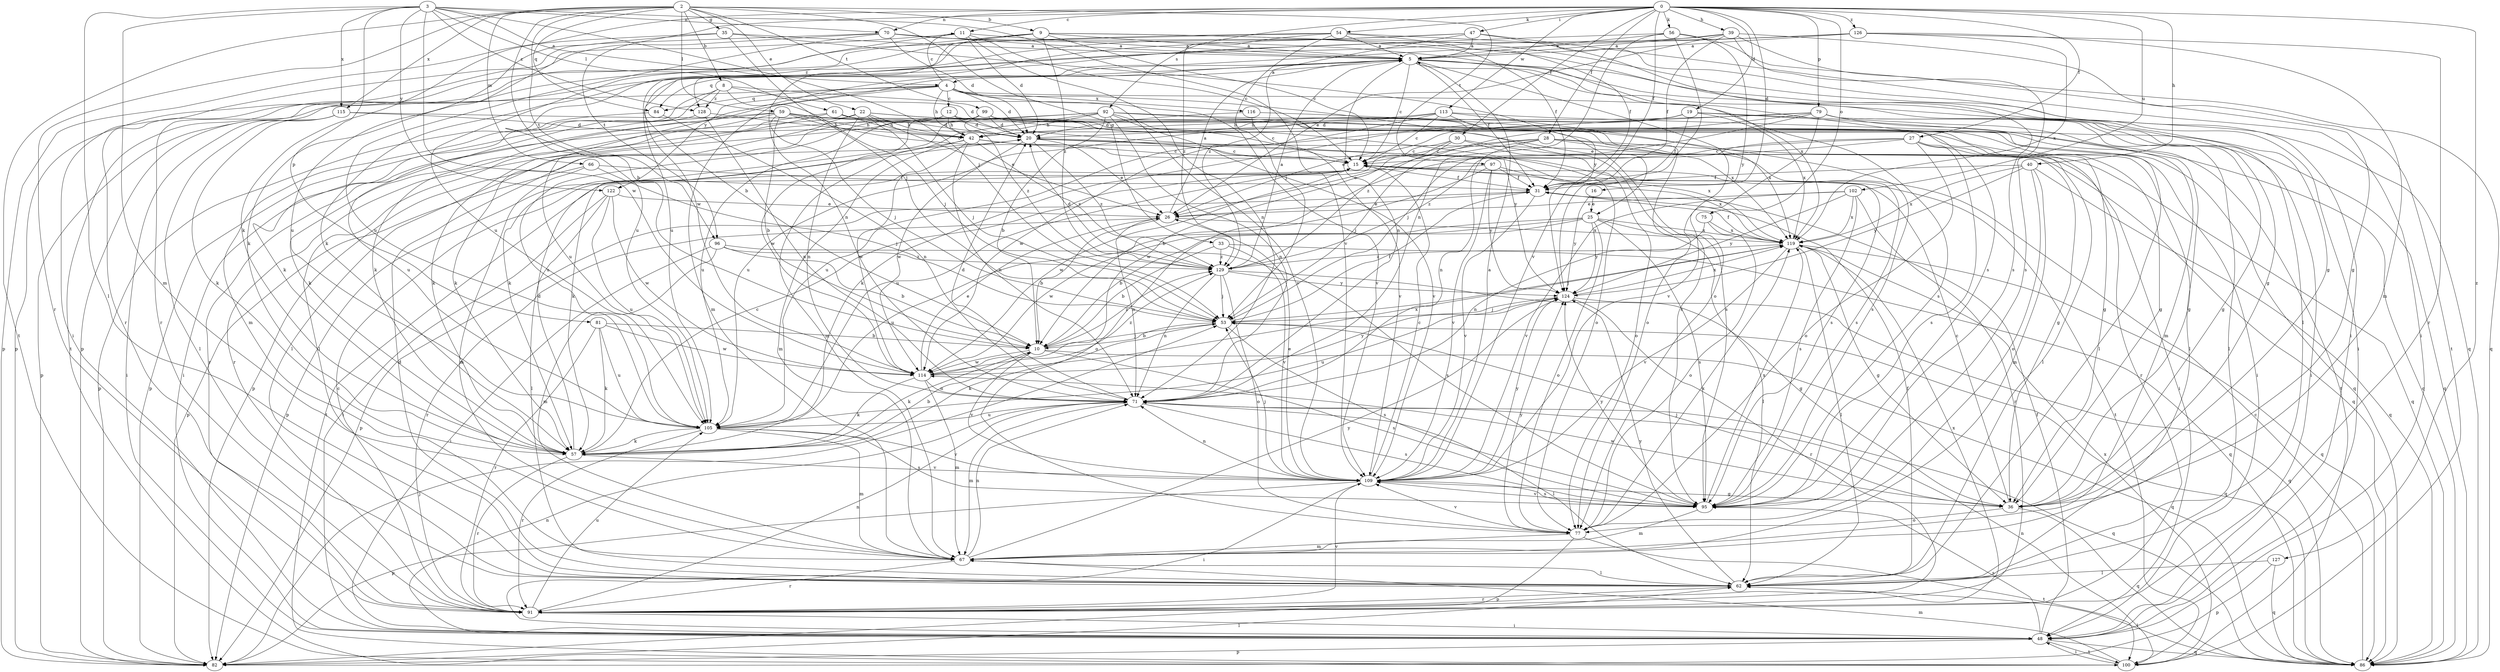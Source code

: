 strict digraph  {
0;
2;
3;
4;
5;
8;
9;
10;
11;
12;
15;
16;
19;
20;
22;
25;
26;
27;
28;
30;
31;
33;
35;
36;
39;
40;
42;
47;
48;
53;
54;
56;
57;
59;
61;
62;
66;
67;
70;
71;
75;
77;
79;
81;
82;
84;
86;
91;
92;
95;
96;
97;
99;
100;
102;
105;
109;
113;
114;
115;
116;
119;
122;
124;
126;
127;
128;
129;
0 -> 11  [label=c];
0 -> 16  [label=d];
0 -> 19  [label=d];
0 -> 27  [label=f];
0 -> 28  [label=f];
0 -> 30  [label=f];
0 -> 31  [label=f];
0 -> 39  [label=h];
0 -> 40  [label=h];
0 -> 47  [label=i];
0 -> 54  [label=k];
0 -> 56  [label=k];
0 -> 57  [label=k];
0 -> 70  [label=n];
0 -> 75  [label=o];
0 -> 79  [label=p];
0 -> 92  [label=s];
0 -> 96  [label=t];
0 -> 102  [label=u];
0 -> 113  [label=w];
0 -> 126  [label=z];
0 -> 127  [label=z];
2 -> 8  [label=b];
2 -> 9  [label=b];
2 -> 10  [label=b];
2 -> 22  [label=e];
2 -> 33  [label=g];
2 -> 35  [label=g];
2 -> 59  [label=l];
2 -> 66  [label=m];
2 -> 84  [label=q];
2 -> 91  [label=r];
2 -> 96  [label=t];
2 -> 97  [label=t];
2 -> 99  [label=t];
2 -> 100  [label=t];
2 -> 115  [label=x];
3 -> 4  [label=a];
3 -> 53  [label=j];
3 -> 61  [label=l];
3 -> 62  [label=l];
3 -> 67  [label=m];
3 -> 70  [label=n];
3 -> 81  [label=p];
3 -> 109  [label=v];
3 -> 114  [label=w];
3 -> 115  [label=x];
3 -> 122  [label=y];
3 -> 128  [label=z];
4 -> 11  [label=c];
4 -> 12  [label=c];
4 -> 20  [label=d];
4 -> 25  [label=e];
4 -> 42  [label=h];
4 -> 57  [label=k];
4 -> 82  [label=p];
4 -> 84  [label=q];
4 -> 95  [label=s];
4 -> 105  [label=u];
4 -> 109  [label=v];
4 -> 116  [label=x];
5 -> 4  [label=a];
5 -> 15  [label=c];
5 -> 31  [label=f];
5 -> 36  [label=g];
5 -> 48  [label=i];
5 -> 62  [label=l];
5 -> 67  [label=m];
5 -> 71  [label=n];
5 -> 77  [label=o];
5 -> 84  [label=q];
5 -> 119  [label=x];
5 -> 122  [label=y];
8 -> 20  [label=d];
8 -> 53  [label=j];
8 -> 57  [label=k];
8 -> 67  [label=m];
8 -> 109  [label=v];
8 -> 128  [label=z];
9 -> 5  [label=a];
9 -> 15  [label=c];
9 -> 31  [label=f];
9 -> 36  [label=g];
9 -> 71  [label=n];
9 -> 100  [label=t];
9 -> 128  [label=z];
9 -> 129  [label=z];
10 -> 53  [label=j];
10 -> 57  [label=k];
10 -> 86  [label=q];
10 -> 95  [label=s];
10 -> 109  [label=v];
10 -> 114  [label=w];
10 -> 129  [label=z];
11 -> 5  [label=a];
11 -> 15  [label=c];
11 -> 20  [label=d];
11 -> 71  [label=n];
11 -> 91  [label=r];
11 -> 105  [label=u];
12 -> 20  [label=d];
12 -> 36  [label=g];
12 -> 42  [label=h];
12 -> 57  [label=k];
12 -> 105  [label=u];
15 -> 31  [label=f];
15 -> 82  [label=p];
15 -> 100  [label=t];
15 -> 114  [label=w];
16 -> 25  [label=e];
16 -> 124  [label=y];
19 -> 26  [label=e];
19 -> 31  [label=f];
19 -> 42  [label=h];
19 -> 62  [label=l];
19 -> 100  [label=t];
19 -> 105  [label=u];
19 -> 119  [label=x];
20 -> 15  [label=c];
20 -> 26  [label=e];
20 -> 86  [label=q];
20 -> 95  [label=s];
20 -> 114  [label=w];
20 -> 129  [label=z];
22 -> 26  [label=e];
22 -> 42  [label=h];
22 -> 48  [label=i];
22 -> 53  [label=j];
22 -> 62  [label=l];
22 -> 71  [label=n];
22 -> 95  [label=s];
22 -> 119  [label=x];
25 -> 10  [label=b];
25 -> 62  [label=l];
25 -> 77  [label=o];
25 -> 95  [label=s];
25 -> 105  [label=u];
25 -> 114  [label=w];
25 -> 119  [label=x];
25 -> 124  [label=y];
26 -> 5  [label=a];
26 -> 10  [label=b];
26 -> 71  [label=n];
26 -> 91  [label=r];
26 -> 119  [label=x];
27 -> 10  [label=b];
27 -> 15  [label=c];
27 -> 62  [label=l];
27 -> 77  [label=o];
27 -> 91  [label=r];
27 -> 95  [label=s];
27 -> 129  [label=z];
28 -> 15  [label=c];
28 -> 26  [label=e];
28 -> 48  [label=i];
28 -> 53  [label=j];
28 -> 71  [label=n];
28 -> 86  [label=q];
28 -> 95  [label=s];
30 -> 15  [label=c];
30 -> 36  [label=g];
30 -> 77  [label=o];
30 -> 105  [label=u];
30 -> 114  [label=w];
31 -> 26  [label=e];
31 -> 82  [label=p];
31 -> 109  [label=v];
33 -> 10  [label=b];
33 -> 86  [label=q];
33 -> 109  [label=v];
33 -> 129  [label=z];
35 -> 5  [label=a];
35 -> 53  [label=j];
35 -> 82  [label=p];
35 -> 105  [label=u];
35 -> 124  [label=y];
36 -> 15  [label=c];
36 -> 53  [label=j];
36 -> 77  [label=o];
36 -> 86  [label=q];
36 -> 114  [label=w];
39 -> 5  [label=a];
39 -> 26  [label=e];
39 -> 31  [label=f];
39 -> 36  [label=g];
39 -> 57  [label=k];
39 -> 95  [label=s];
39 -> 100  [label=t];
40 -> 31  [label=f];
40 -> 67  [label=m];
40 -> 77  [label=o];
40 -> 86  [label=q];
40 -> 119  [label=x];
40 -> 124  [label=y];
42 -> 15  [label=c];
42 -> 57  [label=k];
42 -> 67  [label=m];
42 -> 71  [label=n];
42 -> 114  [label=w];
42 -> 119  [label=x];
42 -> 129  [label=z];
47 -> 5  [label=a];
47 -> 10  [label=b];
47 -> 48  [label=i];
47 -> 95  [label=s];
47 -> 105  [label=u];
47 -> 129  [label=z];
48 -> 31  [label=f];
48 -> 71  [label=n];
48 -> 82  [label=p];
48 -> 86  [label=q];
48 -> 95  [label=s];
48 -> 100  [label=t];
53 -> 10  [label=b];
53 -> 31  [label=f];
53 -> 57  [label=k];
53 -> 86  [label=q];
53 -> 95  [label=s];
54 -> 5  [label=a];
54 -> 31  [label=f];
54 -> 48  [label=i];
54 -> 53  [label=j];
54 -> 82  [label=p];
54 -> 91  [label=r];
54 -> 129  [label=z];
56 -> 5  [label=a];
56 -> 71  [label=n];
56 -> 86  [label=q];
56 -> 105  [label=u];
56 -> 109  [label=v];
56 -> 124  [label=y];
57 -> 10  [label=b];
57 -> 15  [label=c];
57 -> 20  [label=d];
57 -> 91  [label=r];
57 -> 109  [label=v];
59 -> 10  [label=b];
59 -> 15  [label=c];
59 -> 20  [label=d];
59 -> 42  [label=h];
59 -> 53  [label=j];
59 -> 57  [label=k];
59 -> 82  [label=p];
59 -> 86  [label=q];
59 -> 91  [label=r];
61 -> 42  [label=h];
61 -> 57  [label=k];
61 -> 62  [label=l];
61 -> 95  [label=s];
61 -> 124  [label=y];
62 -> 20  [label=d];
62 -> 31  [label=f];
62 -> 91  [label=r];
62 -> 124  [label=y];
66 -> 31  [label=f];
66 -> 53  [label=j];
66 -> 67  [label=m];
66 -> 82  [label=p];
67 -> 62  [label=l];
67 -> 71  [label=n];
67 -> 91  [label=r];
67 -> 124  [label=y];
70 -> 5  [label=a];
70 -> 20  [label=d];
70 -> 48  [label=i];
70 -> 57  [label=k];
70 -> 86  [label=q];
70 -> 95  [label=s];
70 -> 105  [label=u];
71 -> 20  [label=d];
71 -> 62  [label=l];
71 -> 67  [label=m];
71 -> 86  [label=q];
71 -> 95  [label=s];
71 -> 105  [label=u];
75 -> 71  [label=n];
75 -> 77  [label=o];
75 -> 119  [label=x];
77 -> 67  [label=m];
77 -> 82  [label=p];
77 -> 100  [label=t];
77 -> 109  [label=v];
77 -> 119  [label=x];
77 -> 124  [label=y];
79 -> 20  [label=d];
79 -> 36  [label=g];
79 -> 48  [label=i];
79 -> 53  [label=j];
79 -> 57  [label=k];
79 -> 62  [label=l];
79 -> 67  [label=m];
79 -> 109  [label=v];
79 -> 129  [label=z];
81 -> 10  [label=b];
81 -> 57  [label=k];
81 -> 91  [label=r];
81 -> 105  [label=u];
81 -> 114  [label=w];
82 -> 53  [label=j];
82 -> 62  [label=l];
84 -> 71  [label=n];
84 -> 82  [label=p];
86 -> 15  [label=c];
86 -> 62  [label=l];
91 -> 15  [label=c];
91 -> 48  [label=i];
91 -> 71  [label=n];
91 -> 105  [label=u];
91 -> 109  [label=v];
91 -> 119  [label=x];
92 -> 10  [label=b];
92 -> 42  [label=h];
92 -> 48  [label=i];
92 -> 57  [label=k];
92 -> 67  [label=m];
92 -> 71  [label=n];
92 -> 77  [label=o];
92 -> 82  [label=p];
92 -> 86  [label=q];
92 -> 109  [label=v];
95 -> 67  [label=m];
95 -> 109  [label=v];
95 -> 119  [label=x];
95 -> 124  [label=y];
96 -> 10  [label=b];
96 -> 48  [label=i];
96 -> 67  [label=m];
96 -> 95  [label=s];
96 -> 129  [label=z];
97 -> 31  [label=f];
97 -> 77  [label=o];
97 -> 100  [label=t];
97 -> 109  [label=v];
97 -> 119  [label=x];
97 -> 124  [label=y];
99 -> 15  [label=c];
99 -> 20  [label=d];
99 -> 36  [label=g];
99 -> 86  [label=q];
99 -> 91  [label=r];
99 -> 105  [label=u];
99 -> 114  [label=w];
99 -> 129  [label=z];
100 -> 48  [label=i];
100 -> 67  [label=m];
100 -> 71  [label=n];
100 -> 119  [label=x];
102 -> 26  [label=e];
102 -> 91  [label=r];
102 -> 95  [label=s];
102 -> 109  [label=v];
102 -> 119  [label=x];
102 -> 124  [label=y];
105 -> 57  [label=k];
105 -> 67  [label=m];
105 -> 91  [label=r];
105 -> 95  [label=s];
105 -> 109  [label=v];
109 -> 5  [label=a];
109 -> 15  [label=c];
109 -> 26  [label=e];
109 -> 36  [label=g];
109 -> 48  [label=i];
109 -> 53  [label=j];
109 -> 71  [label=n];
109 -> 82  [label=p];
109 -> 95  [label=s];
109 -> 124  [label=y];
113 -> 15  [label=c];
113 -> 42  [label=h];
113 -> 62  [label=l];
113 -> 77  [label=o];
113 -> 105  [label=u];
113 -> 114  [label=w];
113 -> 119  [label=x];
114 -> 26  [label=e];
114 -> 57  [label=k];
114 -> 67  [label=m];
114 -> 71  [label=n];
114 -> 119  [label=x];
114 -> 124  [label=y];
114 -> 129  [label=z];
115 -> 20  [label=d];
115 -> 36  [label=g];
115 -> 48  [label=i];
115 -> 57  [label=k];
115 -> 62  [label=l];
116 -> 20  [label=d];
116 -> 95  [label=s];
116 -> 109  [label=v];
119 -> 31  [label=f];
119 -> 36  [label=g];
119 -> 53  [label=j];
119 -> 62  [label=l];
119 -> 86  [label=q];
119 -> 109  [label=v];
119 -> 129  [label=z];
122 -> 26  [label=e];
122 -> 48  [label=i];
122 -> 62  [label=l];
122 -> 105  [label=u];
122 -> 114  [label=w];
124 -> 53  [label=j];
124 -> 86  [label=q];
124 -> 91  [label=r];
124 -> 105  [label=u];
124 -> 119  [label=x];
126 -> 5  [label=a];
126 -> 67  [label=m];
126 -> 82  [label=p];
126 -> 91  [label=r];
126 -> 114  [label=w];
126 -> 119  [label=x];
127 -> 62  [label=l];
127 -> 82  [label=p];
127 -> 86  [label=q];
128 -> 42  [label=h];
128 -> 71  [label=n];
128 -> 105  [label=u];
129 -> 5  [label=a];
129 -> 20  [label=d];
129 -> 36  [label=g];
129 -> 53  [label=j];
129 -> 71  [label=n];
129 -> 77  [label=o];
129 -> 124  [label=y];
}
